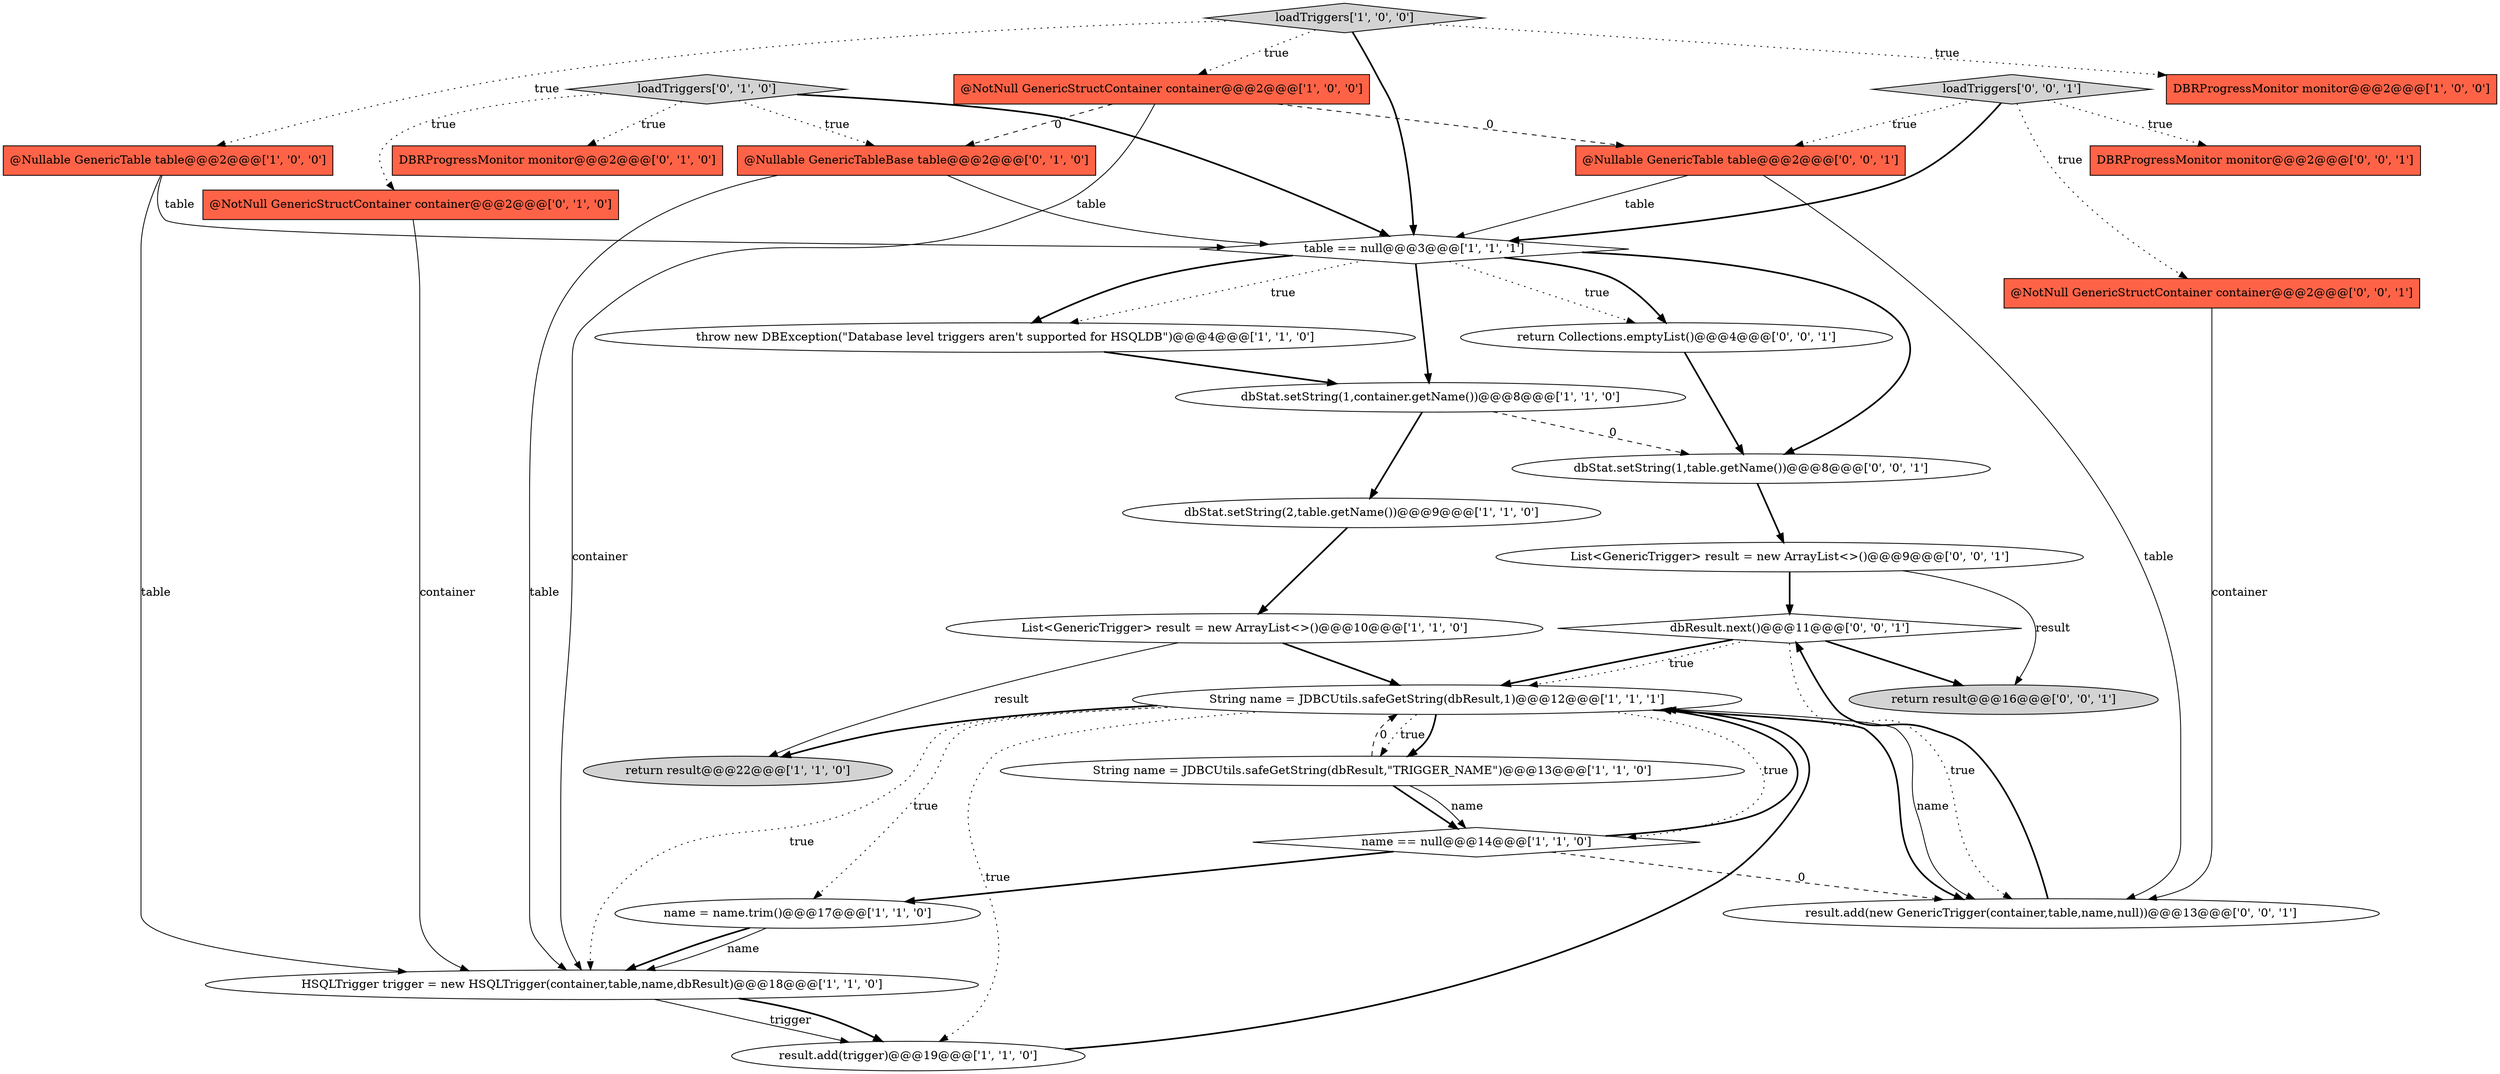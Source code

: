 digraph {
8 [style = filled, label = "table == null@@@3@@@['1', '1', '1']", fillcolor = white, shape = diamond image = "AAA0AAABBB1BBB"];
27 [style = filled, label = "dbStat.setString(1,table.getName())@@@8@@@['0', '0', '1']", fillcolor = white, shape = ellipse image = "AAA0AAABBB3BBB"];
18 [style = filled, label = "@Nullable GenericTableBase table@@@2@@@['0', '1', '0']", fillcolor = tomato, shape = box image = "AAA1AAABBB2BBB"];
5 [style = filled, label = "String name = JDBCUtils.safeGetString(dbResult,\"TRIGGER_NAME\")@@@13@@@['1', '1', '0']", fillcolor = white, shape = ellipse image = "AAA0AAABBB1BBB"];
12 [style = filled, label = "@Nullable GenericTable table@@@2@@@['1', '0', '0']", fillcolor = tomato, shape = box image = "AAA0AAABBB1BBB"];
13 [style = filled, label = "HSQLTrigger trigger = new HSQLTrigger(container,table,name,dbResult)@@@18@@@['1', '1', '0']", fillcolor = white, shape = ellipse image = "AAA0AAABBB1BBB"];
19 [style = filled, label = "loadTriggers['0', '1', '0']", fillcolor = lightgray, shape = diamond image = "AAA0AAABBB2BBB"];
7 [style = filled, label = "String name = JDBCUtils.safeGetString(dbResult,1)@@@12@@@['1', '1', '1']", fillcolor = white, shape = ellipse image = "AAA0AAABBB1BBB"];
26 [style = filled, label = "@Nullable GenericTable table@@@2@@@['0', '0', '1']", fillcolor = tomato, shape = box image = "AAA0AAABBB3BBB"];
23 [style = filled, label = "List<GenericTrigger> result = new ArrayList<>()@@@9@@@['0', '0', '1']", fillcolor = white, shape = ellipse image = "AAA0AAABBB3BBB"];
6 [style = filled, label = "dbStat.setString(2,table.getName())@@@9@@@['1', '1', '0']", fillcolor = white, shape = ellipse image = "AAA0AAABBB1BBB"];
15 [style = filled, label = "@NotNull GenericStructContainer container@@@2@@@['1', '0', '0']", fillcolor = tomato, shape = box image = "AAA1AAABBB1BBB"];
16 [style = filled, label = "DBRProgressMonitor monitor@@@2@@@['0', '1', '0']", fillcolor = tomato, shape = box image = "AAA0AAABBB2BBB"];
25 [style = filled, label = "DBRProgressMonitor monitor@@@2@@@['0', '0', '1']", fillcolor = tomato, shape = box image = "AAA0AAABBB3BBB"];
14 [style = filled, label = "loadTriggers['1', '0', '0']", fillcolor = lightgray, shape = diamond image = "AAA0AAABBB1BBB"];
28 [style = filled, label = "dbResult.next()@@@11@@@['0', '0', '1']", fillcolor = white, shape = diamond image = "AAA0AAABBB3BBB"];
20 [style = filled, label = "result.add(new GenericTrigger(container,table,name,null))@@@13@@@['0', '0', '1']", fillcolor = white, shape = ellipse image = "AAA0AAABBB3BBB"];
21 [style = filled, label = "return Collections.emptyList()@@@4@@@['0', '0', '1']", fillcolor = white, shape = ellipse image = "AAA0AAABBB3BBB"];
0 [style = filled, label = "DBRProgressMonitor monitor@@@2@@@['1', '0', '0']", fillcolor = tomato, shape = box image = "AAA0AAABBB1BBB"];
4 [style = filled, label = "throw new DBException(\"Database level triggers aren't supported for HSQLDB\")@@@4@@@['1', '1', '0']", fillcolor = white, shape = ellipse image = "AAA0AAABBB1BBB"];
1 [style = filled, label = "dbStat.setString(1,container.getName())@@@8@@@['1', '1', '0']", fillcolor = white, shape = ellipse image = "AAA0AAABBB1BBB"];
24 [style = filled, label = "loadTriggers['0', '0', '1']", fillcolor = lightgray, shape = diamond image = "AAA0AAABBB3BBB"];
3 [style = filled, label = "result.add(trigger)@@@19@@@['1', '1', '0']", fillcolor = white, shape = ellipse image = "AAA0AAABBB1BBB"];
29 [style = filled, label = "return result@@@16@@@['0', '0', '1']", fillcolor = lightgray, shape = ellipse image = "AAA0AAABBB3BBB"];
22 [style = filled, label = "@NotNull GenericStructContainer container@@@2@@@['0', '0', '1']", fillcolor = tomato, shape = box image = "AAA0AAABBB3BBB"];
9 [style = filled, label = "return result@@@22@@@['1', '1', '0']", fillcolor = lightgray, shape = ellipse image = "AAA0AAABBB1BBB"];
11 [style = filled, label = "name == null@@@14@@@['1', '1', '0']", fillcolor = white, shape = diamond image = "AAA0AAABBB1BBB"];
2 [style = filled, label = "name = name.trim()@@@17@@@['1', '1', '0']", fillcolor = white, shape = ellipse image = "AAA0AAABBB1BBB"];
17 [style = filled, label = "@NotNull GenericStructContainer container@@@2@@@['0', '1', '0']", fillcolor = tomato, shape = box image = "AAA0AAABBB2BBB"];
10 [style = filled, label = "List<GenericTrigger> result = new ArrayList<>()@@@10@@@['1', '1', '0']", fillcolor = white, shape = ellipse image = "AAA0AAABBB1BBB"];
28->29 [style = bold, label=""];
7->2 [style = dotted, label="true"];
18->13 [style = solid, label="table"];
11->20 [style = dashed, label="0"];
26->8 [style = solid, label="table"];
14->12 [style = dotted, label="true"];
8->21 [style = dotted, label="true"];
14->0 [style = dotted, label="true"];
24->25 [style = dotted, label="true"];
21->27 [style = bold, label=""];
19->17 [style = dotted, label="true"];
28->20 [style = dotted, label="true"];
1->27 [style = dashed, label="0"];
7->13 [style = dotted, label="true"];
20->28 [style = bold, label=""];
15->18 [style = dashed, label="0"];
19->18 [style = dotted, label="true"];
28->7 [style = bold, label=""];
7->20 [style = solid, label="name"];
23->29 [style = solid, label="result"];
12->8 [style = solid, label="table"];
7->20 [style = bold, label=""];
10->7 [style = bold, label=""];
8->4 [style = dotted, label="true"];
11->2 [style = bold, label=""];
19->8 [style = bold, label=""];
7->5 [style = dotted, label="true"];
2->13 [style = bold, label=""];
17->13 [style = solid, label="container"];
23->28 [style = bold, label=""];
7->9 [style = bold, label=""];
8->1 [style = bold, label=""];
13->3 [style = solid, label="trigger"];
14->15 [style = dotted, label="true"];
7->5 [style = bold, label=""];
1->6 [style = bold, label=""];
15->13 [style = solid, label="container"];
7->11 [style = dotted, label="true"];
13->3 [style = bold, label=""];
3->7 [style = bold, label=""];
24->26 [style = dotted, label="true"];
7->3 [style = dotted, label="true"];
26->20 [style = solid, label="table"];
24->22 [style = dotted, label="true"];
6->10 [style = bold, label=""];
28->7 [style = dotted, label="true"];
19->16 [style = dotted, label="true"];
15->26 [style = dashed, label="0"];
8->21 [style = bold, label=""];
27->23 [style = bold, label=""];
4->1 [style = bold, label=""];
10->9 [style = solid, label="result"];
5->11 [style = bold, label=""];
14->8 [style = bold, label=""];
8->4 [style = bold, label=""];
24->8 [style = bold, label=""];
5->7 [style = dashed, label="0"];
12->13 [style = solid, label="table"];
18->8 [style = solid, label="table"];
5->11 [style = solid, label="name"];
8->27 [style = bold, label=""];
22->20 [style = solid, label="container"];
2->13 [style = solid, label="name"];
11->7 [style = bold, label=""];
}
